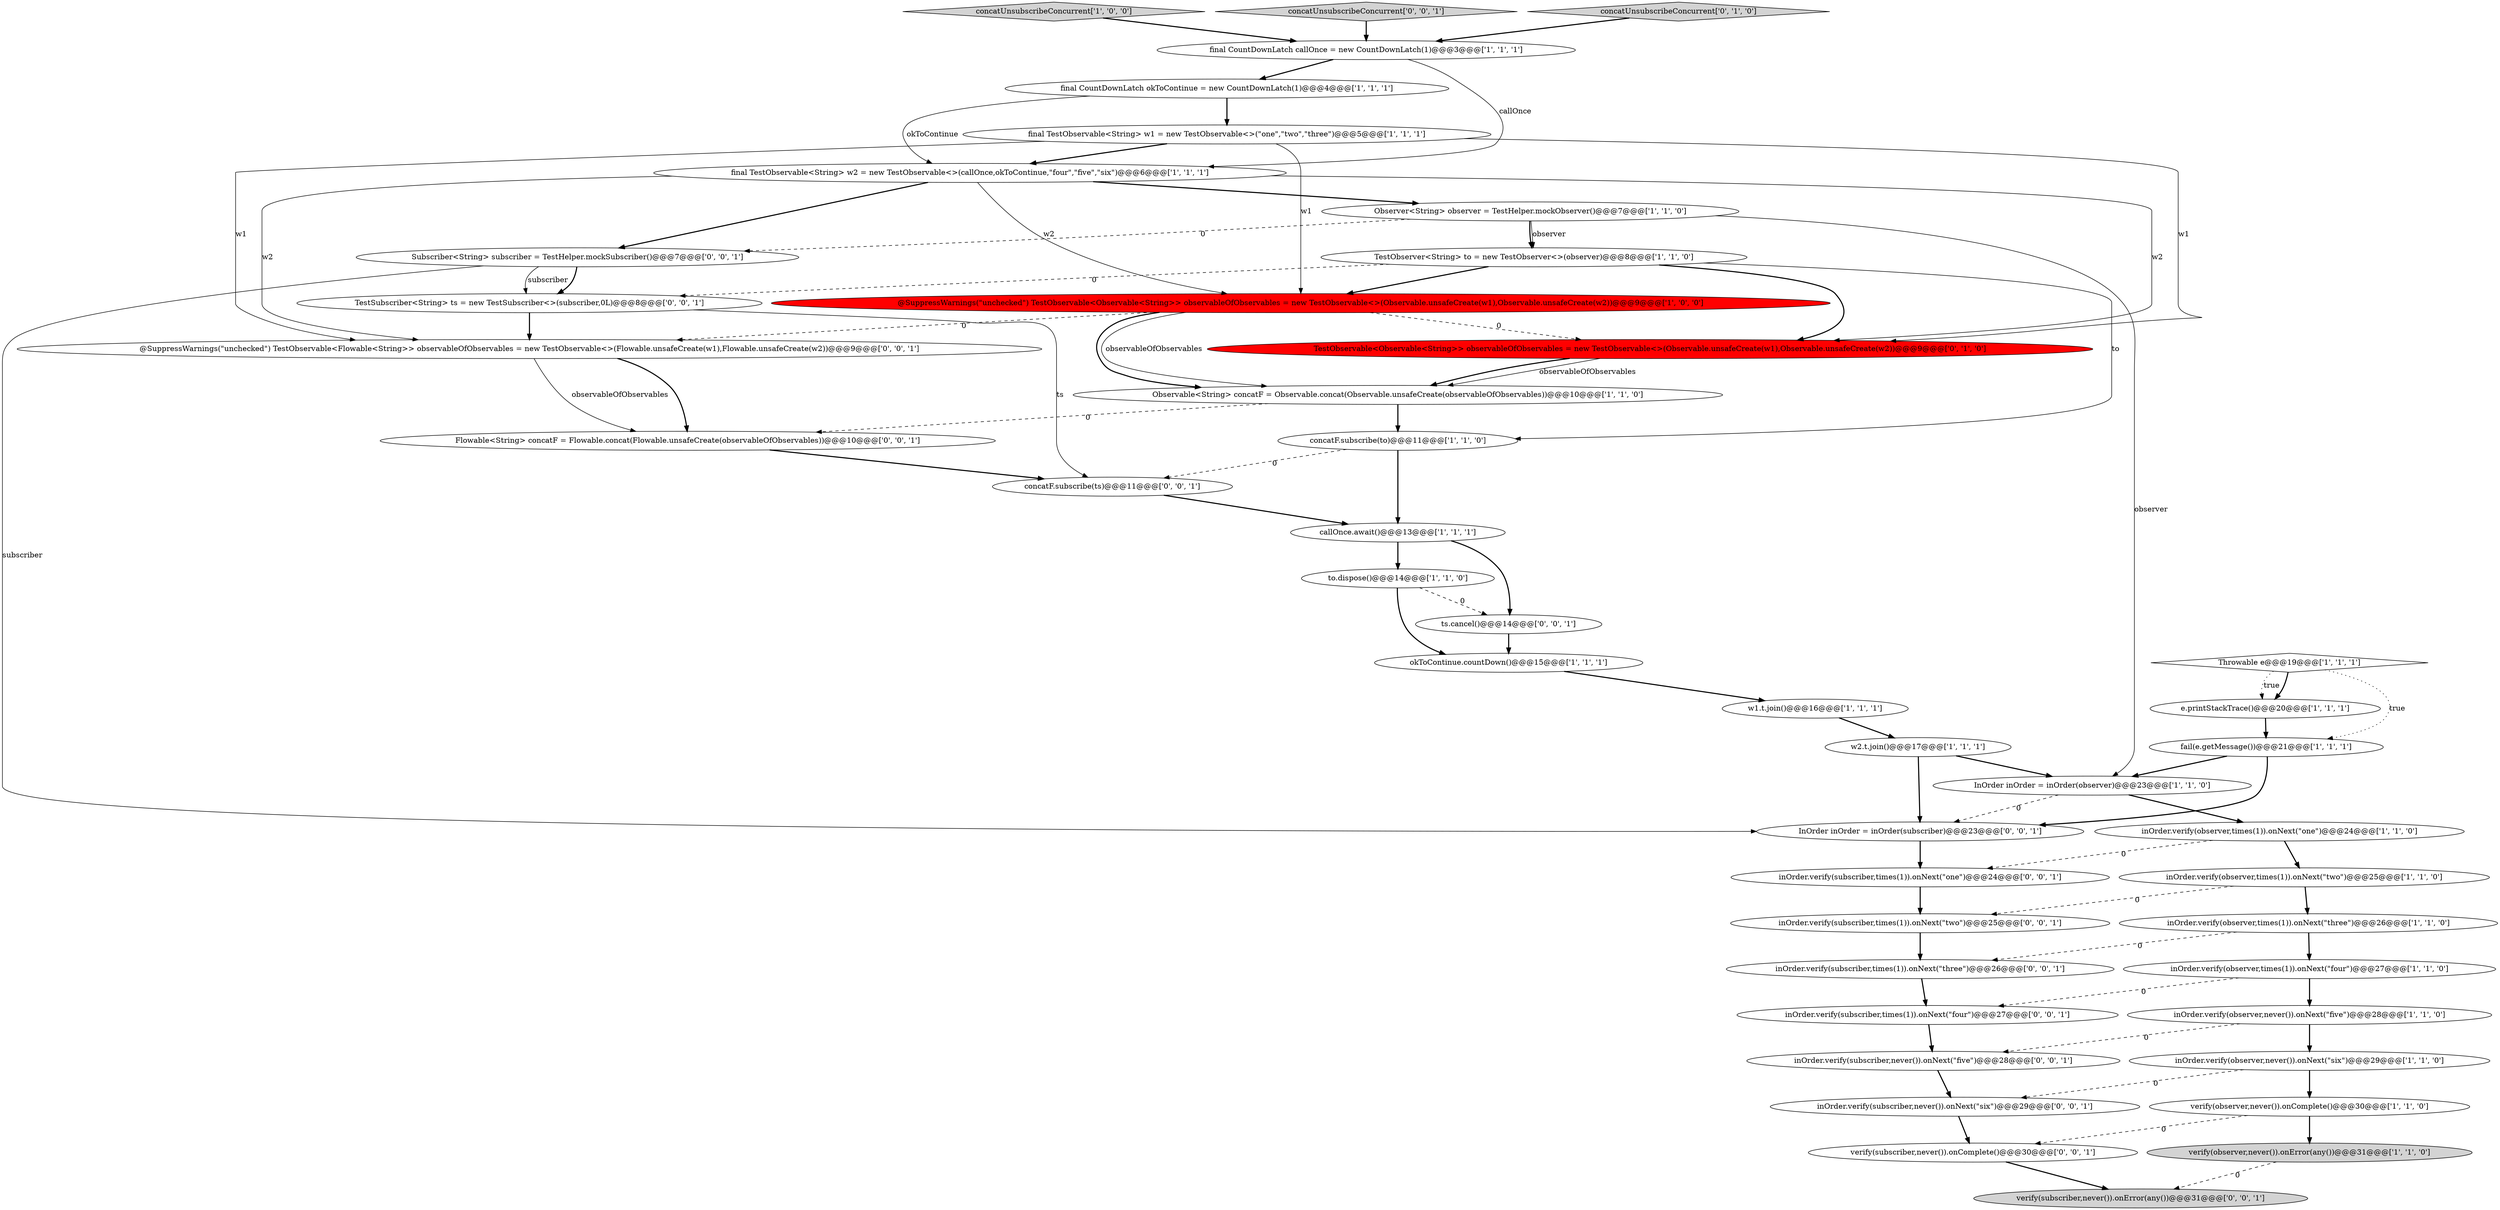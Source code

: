 digraph {
13 [style = filled, label = "concatUnsubscribeConcurrent['1', '0', '0']", fillcolor = lightgray, shape = diamond image = "AAA0AAABBB1BBB"];
5 [style = filled, label = "final TestObservable<String> w1 = new TestObservable<>(\"one\",\"two\",\"three\")@@@5@@@['1', '1', '1']", fillcolor = white, shape = ellipse image = "AAA0AAABBB1BBB"];
21 [style = filled, label = "TestObserver<String> to = new TestObserver<>(observer)@@@8@@@['1', '1', '0']", fillcolor = white, shape = ellipse image = "AAA0AAABBB1BBB"];
6 [style = filled, label = "concatF.subscribe(to)@@@11@@@['1', '1', '0']", fillcolor = white, shape = ellipse image = "AAA0AAABBB1BBB"];
17 [style = filled, label = "Observer<String> observer = TestHelper.mockObserver()@@@7@@@['1', '1', '0']", fillcolor = white, shape = ellipse image = "AAA0AAABBB1BBB"];
40 [style = filled, label = "concatF.subscribe(ts)@@@11@@@['0', '0', '1']", fillcolor = white, shape = ellipse image = "AAA0AAABBB3BBB"];
23 [style = filled, label = "Observable<String> concatF = Observable.concat(Observable.unsafeCreate(observableOfObservables))@@@10@@@['1', '1', '0']", fillcolor = white, shape = ellipse image = "AAA0AAABBB1BBB"];
37 [style = filled, label = "TestSubscriber<String> ts = new TestSubscriber<>(subscriber,0L)@@@8@@@['0', '0', '1']", fillcolor = white, shape = ellipse image = "AAA0AAABBB3BBB"];
7 [style = filled, label = "w2.t.join()@@@17@@@['1', '1', '1']", fillcolor = white, shape = ellipse image = "AAA0AAABBB1BBB"];
26 [style = filled, label = "callOnce.await()@@@13@@@['1', '1', '1']", fillcolor = white, shape = ellipse image = "AAA0AAABBB1BBB"];
3 [style = filled, label = "final CountDownLatch okToContinue = new CountDownLatch(1)@@@4@@@['1', '1', '1']", fillcolor = white, shape = ellipse image = "AAA0AAABBB1BBB"];
9 [style = filled, label = "verify(observer,never()).onError(any())@@@31@@@['1', '1', '0']", fillcolor = lightgray, shape = ellipse image = "AAA0AAABBB1BBB"];
34 [style = filled, label = "InOrder inOrder = inOrder(subscriber)@@@23@@@['0', '0', '1']", fillcolor = white, shape = ellipse image = "AAA0AAABBB3BBB"];
8 [style = filled, label = "final TestObservable<String> w2 = new TestObservable<>(callOnce,okToContinue,\"four\",\"five\",\"six\")@@@6@@@['1', '1', '1']", fillcolor = white, shape = ellipse image = "AAA0AAABBB1BBB"];
20 [style = filled, label = "final CountDownLatch callOnce = new CountDownLatch(1)@@@3@@@['1', '1', '1']", fillcolor = white, shape = ellipse image = "AAA0AAABBB1BBB"];
22 [style = filled, label = "inOrder.verify(observer,times(1)).onNext(\"three\")@@@26@@@['1', '1', '0']", fillcolor = white, shape = ellipse image = "AAA0AAABBB1BBB"];
30 [style = filled, label = "inOrder.verify(subscriber,times(1)).onNext(\"one\")@@@24@@@['0', '0', '1']", fillcolor = white, shape = ellipse image = "AAA0AAABBB3BBB"];
15 [style = filled, label = "okToContinue.countDown()@@@15@@@['1', '1', '1']", fillcolor = white, shape = ellipse image = "AAA0AAABBB1BBB"];
27 [style = filled, label = "TestObservable<Observable<String>> observableOfObservables = new TestObservable<>(Observable.unsafeCreate(w1),Observable.unsafeCreate(w2))@@@9@@@['0', '1', '0']", fillcolor = red, shape = ellipse image = "AAA1AAABBB2BBB"];
29 [style = filled, label = "concatUnsubscribeConcurrent['0', '0', '1']", fillcolor = lightgray, shape = diamond image = "AAA0AAABBB3BBB"];
39 [style = filled, label = "inOrder.verify(subscriber,never()).onNext(\"five\")@@@28@@@['0', '0', '1']", fillcolor = white, shape = ellipse image = "AAA0AAABBB3BBB"];
35 [style = filled, label = "inOrder.verify(subscriber,times(1)).onNext(\"three\")@@@26@@@['0', '0', '1']", fillcolor = white, shape = ellipse image = "AAA0AAABBB3BBB"];
43 [style = filled, label = "inOrder.verify(subscriber,times(1)).onNext(\"two\")@@@25@@@['0', '0', '1']", fillcolor = white, shape = ellipse image = "AAA0AAABBB3BBB"];
24 [style = filled, label = "@SuppressWarnings(\"unchecked\") TestObservable<Observable<String>> observableOfObservables = new TestObservable<>(Observable.unsafeCreate(w1),Observable.unsafeCreate(w2))@@@9@@@['1', '0', '0']", fillcolor = red, shape = ellipse image = "AAA1AAABBB1BBB"];
10 [style = filled, label = "inOrder.verify(observer,times(1)).onNext(\"one\")@@@24@@@['1', '1', '0']", fillcolor = white, shape = ellipse image = "AAA0AAABBB1BBB"];
32 [style = filled, label = "@SuppressWarnings(\"unchecked\") TestObservable<Flowable<String>> observableOfObservables = new TestObservable<>(Flowable.unsafeCreate(w1),Flowable.unsafeCreate(w2))@@@9@@@['0', '0', '1']", fillcolor = white, shape = ellipse image = "AAA0AAABBB3BBB"];
38 [style = filled, label = "Flowable<String> concatF = Flowable.concat(Flowable.unsafeCreate(observableOfObservables))@@@10@@@['0', '0', '1']", fillcolor = white, shape = ellipse image = "AAA0AAABBB3BBB"];
44 [style = filled, label = "verify(subscriber,never()).onError(any())@@@31@@@['0', '0', '1']", fillcolor = lightgray, shape = ellipse image = "AAA0AAABBB3BBB"];
12 [style = filled, label = "inOrder.verify(observer,never()).onNext(\"five\")@@@28@@@['1', '1', '0']", fillcolor = white, shape = ellipse image = "AAA0AAABBB1BBB"];
14 [style = filled, label = "fail(e.getMessage())@@@21@@@['1', '1', '1']", fillcolor = white, shape = ellipse image = "AAA0AAABBB1BBB"];
11 [style = filled, label = "to.dispose()@@@14@@@['1', '1', '0']", fillcolor = white, shape = ellipse image = "AAA0AAABBB1BBB"];
41 [style = filled, label = "verify(subscriber,never()).onComplete()@@@30@@@['0', '0', '1']", fillcolor = white, shape = ellipse image = "AAA0AAABBB3BBB"];
0 [style = filled, label = "verify(observer,never()).onComplete()@@@30@@@['1', '1', '0']", fillcolor = white, shape = ellipse image = "AAA0AAABBB1BBB"];
1 [style = filled, label = "inOrder.verify(observer,times(1)).onNext(\"two\")@@@25@@@['1', '1', '0']", fillcolor = white, shape = ellipse image = "AAA0AAABBB1BBB"];
25 [style = filled, label = "Throwable e@@@19@@@['1', '1', '1']", fillcolor = white, shape = diamond image = "AAA0AAABBB1BBB"];
33 [style = filled, label = "ts.cancel()@@@14@@@['0', '0', '1']", fillcolor = white, shape = ellipse image = "AAA0AAABBB3BBB"];
36 [style = filled, label = "inOrder.verify(subscriber,times(1)).onNext(\"four\")@@@27@@@['0', '0', '1']", fillcolor = white, shape = ellipse image = "AAA0AAABBB3BBB"];
16 [style = filled, label = "w1.t.join()@@@16@@@['1', '1', '1']", fillcolor = white, shape = ellipse image = "AAA0AAABBB1BBB"];
18 [style = filled, label = "inOrder.verify(observer,never()).onNext(\"six\")@@@29@@@['1', '1', '0']", fillcolor = white, shape = ellipse image = "AAA0AAABBB1BBB"];
2 [style = filled, label = "inOrder.verify(observer,times(1)).onNext(\"four\")@@@27@@@['1', '1', '0']", fillcolor = white, shape = ellipse image = "AAA0AAABBB1BBB"];
4 [style = filled, label = "InOrder inOrder = inOrder(observer)@@@23@@@['1', '1', '0']", fillcolor = white, shape = ellipse image = "AAA0AAABBB1BBB"];
28 [style = filled, label = "concatUnsubscribeConcurrent['0', '1', '0']", fillcolor = lightgray, shape = diamond image = "AAA0AAABBB2BBB"];
31 [style = filled, label = "Subscriber<String> subscriber = TestHelper.mockSubscriber()@@@7@@@['0', '0', '1']", fillcolor = white, shape = ellipse image = "AAA0AAABBB3BBB"];
19 [style = filled, label = "e.printStackTrace()@@@20@@@['1', '1', '1']", fillcolor = white, shape = ellipse image = "AAA0AAABBB1BBB"];
42 [style = filled, label = "inOrder.verify(subscriber,never()).onNext(\"six\")@@@29@@@['0', '0', '1']", fillcolor = white, shape = ellipse image = "AAA0AAABBB3BBB"];
27->23 [style = solid, label="observableOfObservables"];
4->10 [style = bold, label=""];
23->38 [style = dashed, label="0"];
5->8 [style = bold, label=""];
31->37 [style = bold, label=""];
42->41 [style = bold, label=""];
0->9 [style = bold, label=""];
24->27 [style = dashed, label="0"];
6->26 [style = bold, label=""];
17->21 [style = solid, label="observer"];
22->2 [style = bold, label=""];
3->8 [style = solid, label="okToContinue"];
8->31 [style = bold, label=""];
1->43 [style = dashed, label="0"];
21->27 [style = bold, label=""];
28->20 [style = bold, label=""];
33->15 [style = bold, label=""];
30->43 [style = bold, label=""];
11->33 [style = dashed, label="0"];
31->34 [style = solid, label="subscriber"];
32->38 [style = solid, label="observableOfObservables"];
16->7 [style = bold, label=""];
8->24 [style = solid, label="w2"];
20->8 [style = solid, label="callOnce"];
24->23 [style = solid, label="observableOfObservables"];
14->34 [style = bold, label=""];
8->32 [style = solid, label="w2"];
21->37 [style = dashed, label="0"];
21->24 [style = bold, label=""];
20->3 [style = bold, label=""];
25->14 [style = dotted, label="true"];
7->4 [style = bold, label=""];
6->40 [style = dashed, label="0"];
8->27 [style = solid, label="w2"];
15->16 [style = bold, label=""];
17->31 [style = dashed, label="0"];
17->4 [style = solid, label="observer"];
34->30 [style = bold, label=""];
26->11 [style = bold, label=""];
36->39 [style = bold, label=""];
11->15 [style = bold, label=""];
2->12 [style = bold, label=""];
1->22 [style = bold, label=""];
24->32 [style = dashed, label="0"];
18->42 [style = dashed, label="0"];
8->17 [style = bold, label=""];
32->38 [style = bold, label=""];
31->37 [style = solid, label="subscriber"];
29->20 [style = bold, label=""];
3->5 [style = bold, label=""];
10->30 [style = dashed, label="0"];
21->6 [style = solid, label="to"];
7->34 [style = bold, label=""];
0->41 [style = dashed, label="0"];
19->14 [style = bold, label=""];
2->36 [style = dashed, label="0"];
43->35 [style = bold, label=""];
9->44 [style = dashed, label="0"];
37->40 [style = solid, label="ts"];
5->27 [style = solid, label="w1"];
23->6 [style = bold, label=""];
4->34 [style = dashed, label="0"];
25->19 [style = bold, label=""];
12->18 [style = bold, label=""];
22->35 [style = dashed, label="0"];
37->32 [style = bold, label=""];
40->26 [style = bold, label=""];
13->20 [style = bold, label=""];
27->23 [style = bold, label=""];
35->36 [style = bold, label=""];
10->1 [style = bold, label=""];
38->40 [style = bold, label=""];
26->33 [style = bold, label=""];
39->42 [style = bold, label=""];
17->21 [style = bold, label=""];
41->44 [style = bold, label=""];
18->0 [style = bold, label=""];
5->24 [style = solid, label="w1"];
25->19 [style = dotted, label="true"];
5->32 [style = solid, label="w1"];
12->39 [style = dashed, label="0"];
14->4 [style = bold, label=""];
24->23 [style = bold, label=""];
}
